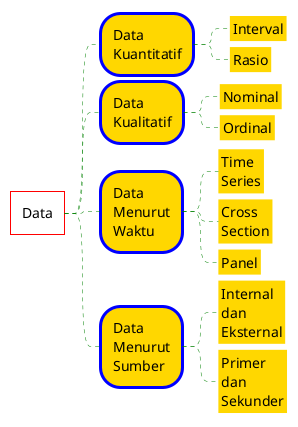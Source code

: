 @startmindmap pembagian_data
<style>
node {
    Padding 12
    Margin 3
    
    LineColor blue
    LineThickness 3.0
    BackgroundColor gold
    RoundCorner 40
    MaximumWidth 50
}

rootNode {
    LineColor red
    BackgroundColor white
    LineThickness 1.0
    RoundCorner 0
    Shadowing 0.0
}

leafNode {
    LineColor gold
    RoundCorner 0
    Padding 3
}

arrow {
    LineStyle 4
    LineThickness 0.5
    LineColor green
}
</style>
* Data
** Data Kuantitatif
*** Interval
*** Rasio
** Data Kualitatif
*** Nominal
*** Ordinal
** Data Menurut Waktu
*** Time Series
*** Cross Section
*** Panel
** Data Menurut Sumber
*** Internal dan Eksternal
*** Primer dan Sekunder



@endmindmap